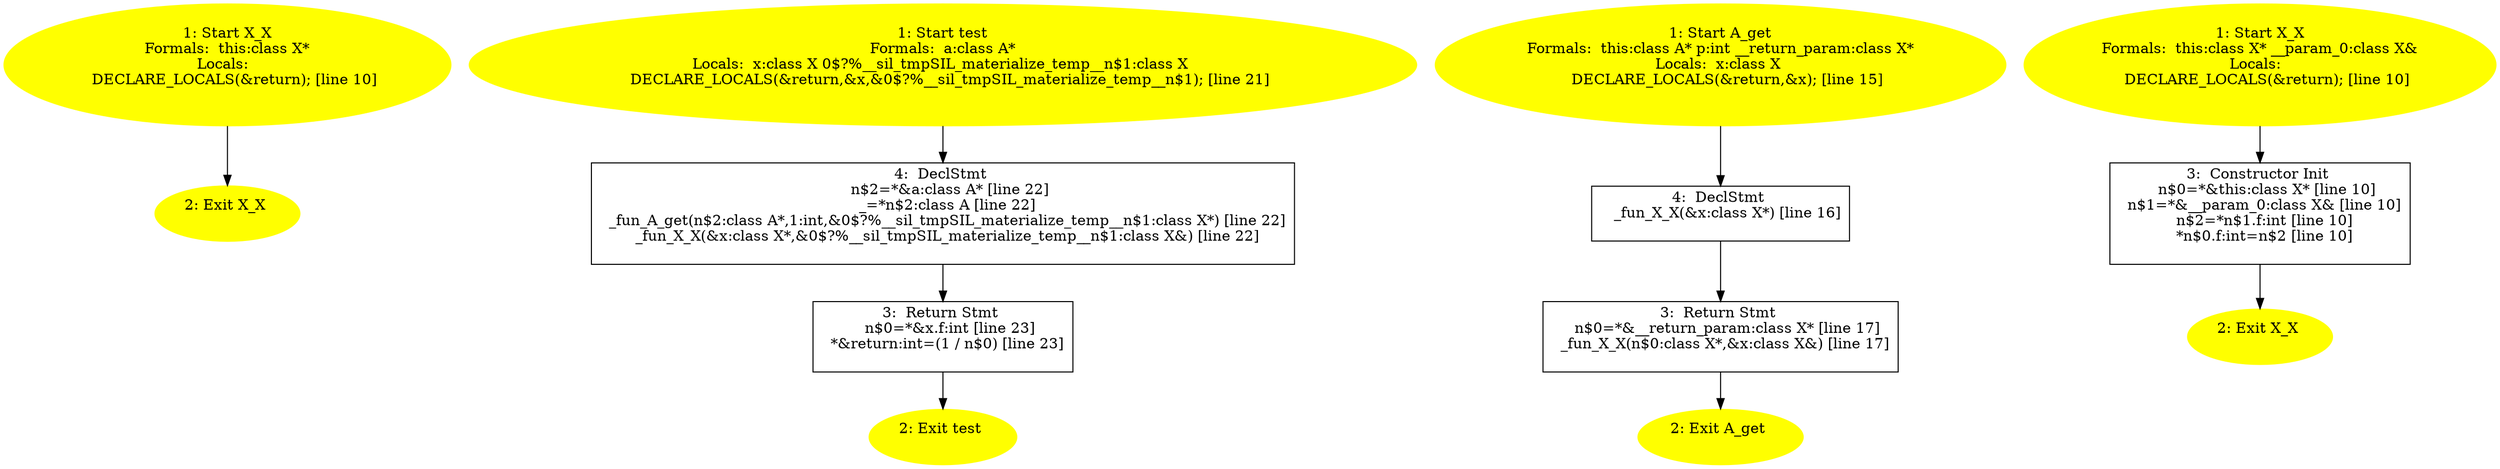/* @generated */
digraph iCFG {
"X_X{_ZN1XC1Ev}.dbc1390b15606562094682699e12caba_2" [label="2: Exit X_X \n  " color=yellow style=filled]
	

"X_X{_ZN1XC1Ev}.dbc1390b15606562094682699e12caba_1" [label="1: Start X_X\nFormals:  this:class X*\nLocals:  \n   DECLARE_LOCALS(&return); [line 10]\n " color=yellow style=filled]
	

	 "X_X{_ZN1XC1Ev}.dbc1390b15606562094682699e12caba_1" -> "X_X{_ZN1XC1Ev}.dbc1390b15606562094682699e12caba_2" ;
"test{d41d8cd98f00b204e9800998ecf8427e_Z4testP1A}.7a412acadb48a203ae4f2e6c04b46938_4" [label="4:  DeclStmt \n   n$2=*&a:class A* [line 22]\n  _=*n$2:class A [line 22]\n  _fun_A_get(n$2:class A*,1:int,&0$?%__sil_tmpSIL_materialize_temp__n$1:class X*) [line 22]\n  _fun_X_X(&x:class X*,&0$?%__sil_tmpSIL_materialize_temp__n$1:class X&) [line 22]\n " shape="box"]
	

	 "test{d41d8cd98f00b204e9800998ecf8427e_Z4testP1A}.7a412acadb48a203ae4f2e6c04b46938_4" -> "test{d41d8cd98f00b204e9800998ecf8427e_Z4testP1A}.7a412acadb48a203ae4f2e6c04b46938_3" ;
"test{d41d8cd98f00b204e9800998ecf8427e_Z4testP1A}.7a412acadb48a203ae4f2e6c04b46938_3" [label="3:  Return Stmt \n   n$0=*&x.f:int [line 23]\n  *&return:int=(1 / n$0) [line 23]\n " shape="box"]
	

	 "test{d41d8cd98f00b204e9800998ecf8427e_Z4testP1A}.7a412acadb48a203ae4f2e6c04b46938_3" -> "test{d41d8cd98f00b204e9800998ecf8427e_Z4testP1A}.7a412acadb48a203ae4f2e6c04b46938_2" ;
"test{d41d8cd98f00b204e9800998ecf8427e_Z4testP1A}.7a412acadb48a203ae4f2e6c04b46938_2" [label="2: Exit test \n  " color=yellow style=filled]
	

"test{d41d8cd98f00b204e9800998ecf8427e_Z4testP1A}.7a412acadb48a203ae4f2e6c04b46938_1" [label="1: Start test\nFormals:  a:class A*\nLocals:  x:class X 0$?%__sil_tmpSIL_materialize_temp__n$1:class X \n   DECLARE_LOCALS(&return,&x,&0$?%__sil_tmpSIL_materialize_temp__n$1); [line 21]\n " color=yellow style=filled]
	

	 "test{d41d8cd98f00b204e9800998ecf8427e_Z4testP1A}.7a412acadb48a203ae4f2e6c04b46938_1" -> "test{d41d8cd98f00b204e9800998ecf8427e_Z4testP1A}.7a412acadb48a203ae4f2e6c04b46938_4" ;
"A_get(_ZN1A3getEi).232a3c7a02501db340c6f88c0bc70d74_4" [label="4:  DeclStmt \n   _fun_X_X(&x:class X*) [line 16]\n " shape="box"]
	

	 "A_get(_ZN1A3getEi).232a3c7a02501db340c6f88c0bc70d74_4" -> "A_get(_ZN1A3getEi).232a3c7a02501db340c6f88c0bc70d74_3" ;
"A_get(_ZN1A3getEi).232a3c7a02501db340c6f88c0bc70d74_3" [label="3:  Return Stmt \n   n$0=*&__return_param:class X* [line 17]\n  _fun_X_X(n$0:class X*,&x:class X&) [line 17]\n " shape="box"]
	

	 "A_get(_ZN1A3getEi).232a3c7a02501db340c6f88c0bc70d74_3" -> "A_get(_ZN1A3getEi).232a3c7a02501db340c6f88c0bc70d74_2" ;
"A_get(_ZN1A3getEi).232a3c7a02501db340c6f88c0bc70d74_2" [label="2: Exit A_get \n  " color=yellow style=filled]
	

"A_get(_ZN1A3getEi).232a3c7a02501db340c6f88c0bc70d74_1" [label="1: Start A_get\nFormals:  this:class A* p:int __return_param:class X*\nLocals:  x:class X \n   DECLARE_LOCALS(&return,&x); [line 15]\n " color=yellow style=filled]
	

	 "A_get(_ZN1A3getEi).232a3c7a02501db340c6f88c0bc70d74_1" -> "A_get(_ZN1A3getEi).232a3c7a02501db340c6f88c0bc70d74_4" ;
"X_X{_ZN1XC1EOS_}.886a759a564f2c7a7ef4e4bdc83fae77_3" [label="3:  Constructor Init \n   n$0=*&this:class X* [line 10]\n  n$1=*&__param_0:class X& [line 10]\n  n$2=*n$1.f:int [line 10]\n  *n$0.f:int=n$2 [line 10]\n " shape="box"]
	

	 "X_X{_ZN1XC1EOS_}.886a759a564f2c7a7ef4e4bdc83fae77_3" -> "X_X{_ZN1XC1EOS_}.886a759a564f2c7a7ef4e4bdc83fae77_2" ;
"X_X{_ZN1XC1EOS_}.886a759a564f2c7a7ef4e4bdc83fae77_2" [label="2: Exit X_X \n  " color=yellow style=filled]
	

"X_X{_ZN1XC1EOS_}.886a759a564f2c7a7ef4e4bdc83fae77_1" [label="1: Start X_X\nFormals:  this:class X* __param_0:class X&\nLocals:  \n   DECLARE_LOCALS(&return); [line 10]\n " color=yellow style=filled]
	

	 "X_X{_ZN1XC1EOS_}.886a759a564f2c7a7ef4e4bdc83fae77_1" -> "X_X{_ZN1XC1EOS_}.886a759a564f2c7a7ef4e4bdc83fae77_3" ;
}
